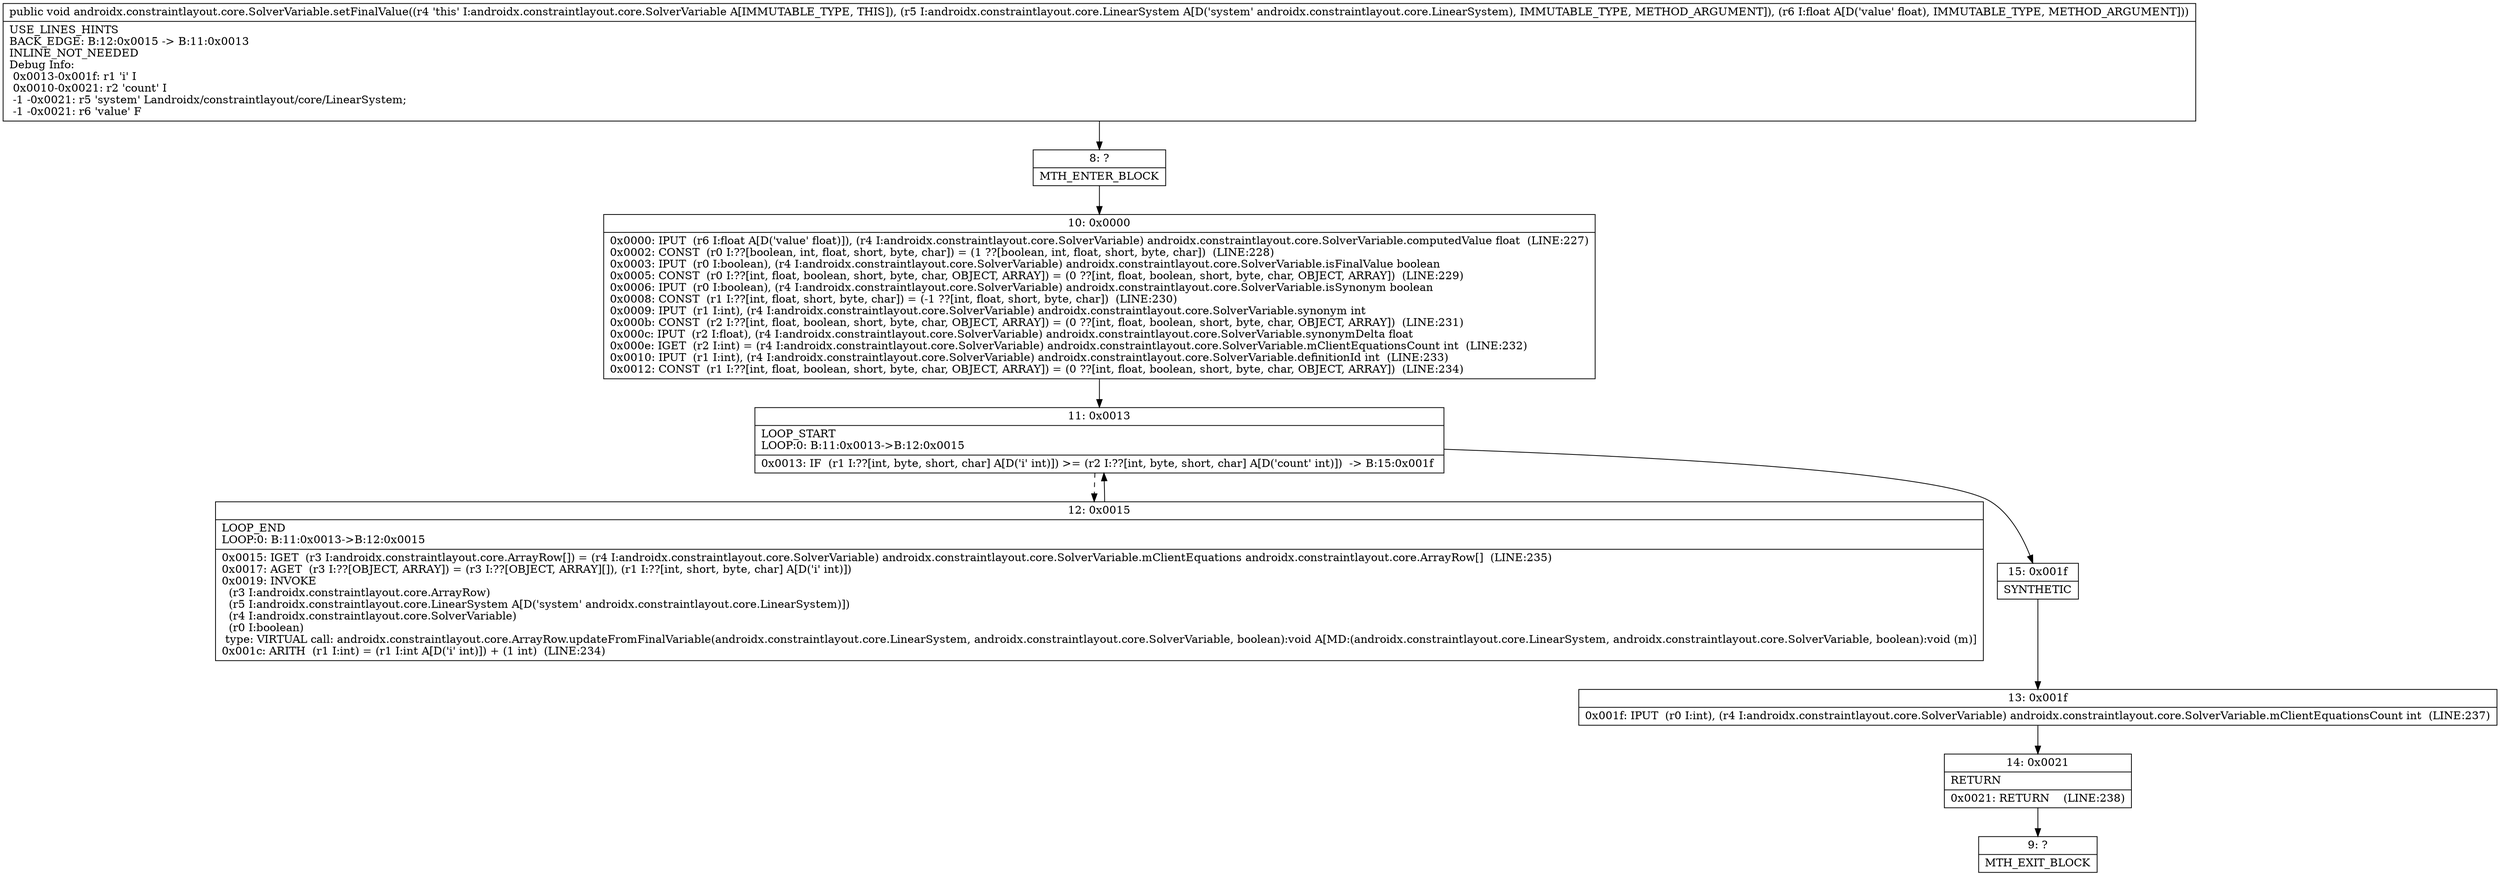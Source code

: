 digraph "CFG forandroidx.constraintlayout.core.SolverVariable.setFinalValue(Landroidx\/constraintlayout\/core\/LinearSystem;F)V" {
Node_8 [shape=record,label="{8\:\ ?|MTH_ENTER_BLOCK\l}"];
Node_10 [shape=record,label="{10\:\ 0x0000|0x0000: IPUT  (r6 I:float A[D('value' float)]), (r4 I:androidx.constraintlayout.core.SolverVariable) androidx.constraintlayout.core.SolverVariable.computedValue float  (LINE:227)\l0x0002: CONST  (r0 I:??[boolean, int, float, short, byte, char]) = (1 ??[boolean, int, float, short, byte, char])  (LINE:228)\l0x0003: IPUT  (r0 I:boolean), (r4 I:androidx.constraintlayout.core.SolverVariable) androidx.constraintlayout.core.SolverVariable.isFinalValue boolean \l0x0005: CONST  (r0 I:??[int, float, boolean, short, byte, char, OBJECT, ARRAY]) = (0 ??[int, float, boolean, short, byte, char, OBJECT, ARRAY])  (LINE:229)\l0x0006: IPUT  (r0 I:boolean), (r4 I:androidx.constraintlayout.core.SolverVariable) androidx.constraintlayout.core.SolverVariable.isSynonym boolean \l0x0008: CONST  (r1 I:??[int, float, short, byte, char]) = (\-1 ??[int, float, short, byte, char])  (LINE:230)\l0x0009: IPUT  (r1 I:int), (r4 I:androidx.constraintlayout.core.SolverVariable) androidx.constraintlayout.core.SolverVariable.synonym int \l0x000b: CONST  (r2 I:??[int, float, boolean, short, byte, char, OBJECT, ARRAY]) = (0 ??[int, float, boolean, short, byte, char, OBJECT, ARRAY])  (LINE:231)\l0x000c: IPUT  (r2 I:float), (r4 I:androidx.constraintlayout.core.SolverVariable) androidx.constraintlayout.core.SolverVariable.synonymDelta float \l0x000e: IGET  (r2 I:int) = (r4 I:androidx.constraintlayout.core.SolverVariable) androidx.constraintlayout.core.SolverVariable.mClientEquationsCount int  (LINE:232)\l0x0010: IPUT  (r1 I:int), (r4 I:androidx.constraintlayout.core.SolverVariable) androidx.constraintlayout.core.SolverVariable.definitionId int  (LINE:233)\l0x0012: CONST  (r1 I:??[int, float, boolean, short, byte, char, OBJECT, ARRAY]) = (0 ??[int, float, boolean, short, byte, char, OBJECT, ARRAY])  (LINE:234)\l}"];
Node_11 [shape=record,label="{11\:\ 0x0013|LOOP_START\lLOOP:0: B:11:0x0013\-\>B:12:0x0015\l|0x0013: IF  (r1 I:??[int, byte, short, char] A[D('i' int)]) \>= (r2 I:??[int, byte, short, char] A[D('count' int)])  \-\> B:15:0x001f \l}"];
Node_12 [shape=record,label="{12\:\ 0x0015|LOOP_END\lLOOP:0: B:11:0x0013\-\>B:12:0x0015\l|0x0015: IGET  (r3 I:androidx.constraintlayout.core.ArrayRow[]) = (r4 I:androidx.constraintlayout.core.SolverVariable) androidx.constraintlayout.core.SolverVariable.mClientEquations androidx.constraintlayout.core.ArrayRow[]  (LINE:235)\l0x0017: AGET  (r3 I:??[OBJECT, ARRAY]) = (r3 I:??[OBJECT, ARRAY][]), (r1 I:??[int, short, byte, char] A[D('i' int)]) \l0x0019: INVOKE  \l  (r3 I:androidx.constraintlayout.core.ArrayRow)\l  (r5 I:androidx.constraintlayout.core.LinearSystem A[D('system' androidx.constraintlayout.core.LinearSystem)])\l  (r4 I:androidx.constraintlayout.core.SolverVariable)\l  (r0 I:boolean)\l type: VIRTUAL call: androidx.constraintlayout.core.ArrayRow.updateFromFinalVariable(androidx.constraintlayout.core.LinearSystem, androidx.constraintlayout.core.SolverVariable, boolean):void A[MD:(androidx.constraintlayout.core.LinearSystem, androidx.constraintlayout.core.SolverVariable, boolean):void (m)]\l0x001c: ARITH  (r1 I:int) = (r1 I:int A[D('i' int)]) + (1 int)  (LINE:234)\l}"];
Node_15 [shape=record,label="{15\:\ 0x001f|SYNTHETIC\l}"];
Node_13 [shape=record,label="{13\:\ 0x001f|0x001f: IPUT  (r0 I:int), (r4 I:androidx.constraintlayout.core.SolverVariable) androidx.constraintlayout.core.SolverVariable.mClientEquationsCount int  (LINE:237)\l}"];
Node_14 [shape=record,label="{14\:\ 0x0021|RETURN\l|0x0021: RETURN    (LINE:238)\l}"];
Node_9 [shape=record,label="{9\:\ ?|MTH_EXIT_BLOCK\l}"];
MethodNode[shape=record,label="{public void androidx.constraintlayout.core.SolverVariable.setFinalValue((r4 'this' I:androidx.constraintlayout.core.SolverVariable A[IMMUTABLE_TYPE, THIS]), (r5 I:androidx.constraintlayout.core.LinearSystem A[D('system' androidx.constraintlayout.core.LinearSystem), IMMUTABLE_TYPE, METHOD_ARGUMENT]), (r6 I:float A[D('value' float), IMMUTABLE_TYPE, METHOD_ARGUMENT]))  | USE_LINES_HINTS\lBACK_EDGE: B:12:0x0015 \-\> B:11:0x0013\lINLINE_NOT_NEEDED\lDebug Info:\l  0x0013\-0x001f: r1 'i' I\l  0x0010\-0x0021: r2 'count' I\l  \-1 \-0x0021: r5 'system' Landroidx\/constraintlayout\/core\/LinearSystem;\l  \-1 \-0x0021: r6 'value' F\l}"];
MethodNode -> Node_8;Node_8 -> Node_10;
Node_10 -> Node_11;
Node_11 -> Node_12[style=dashed];
Node_11 -> Node_15;
Node_12 -> Node_11;
Node_15 -> Node_13;
Node_13 -> Node_14;
Node_14 -> Node_9;
}

